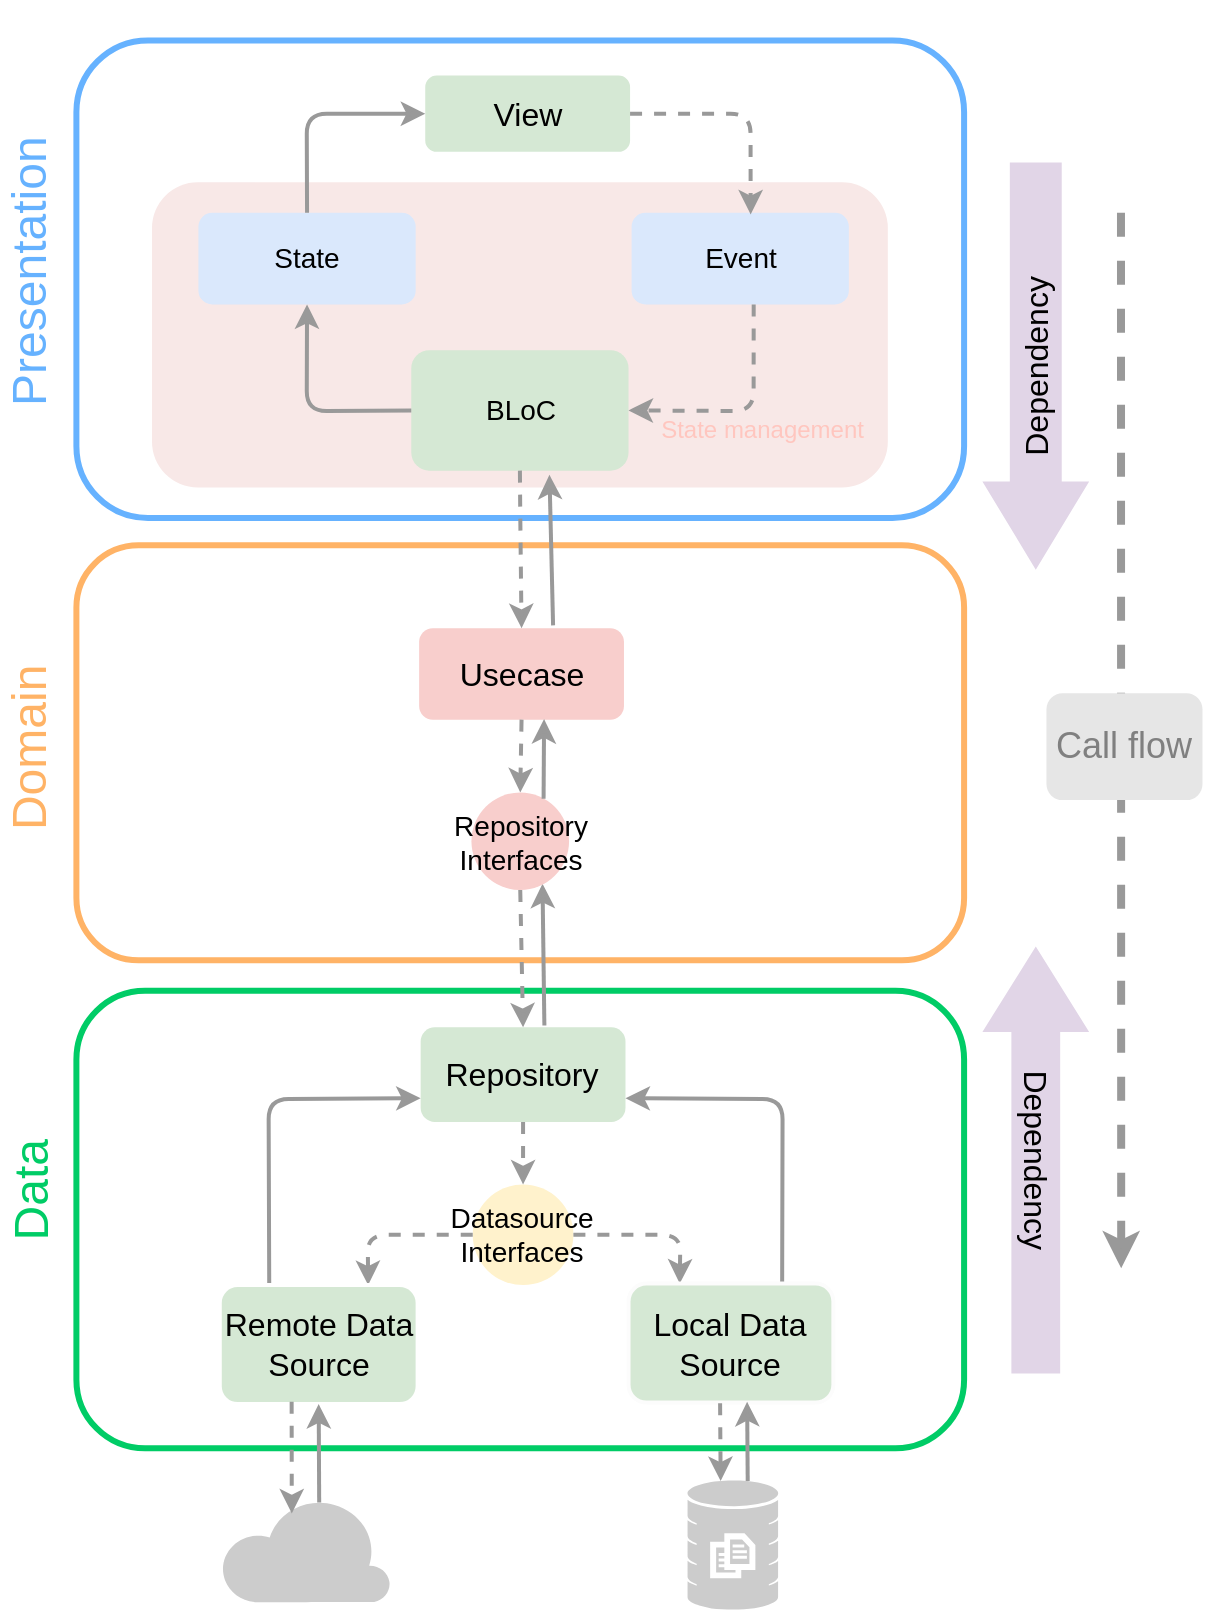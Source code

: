 <mxfile>
    <diagram id="899Ff32Y32sYMfXcTHe8" name="Page-1">
        <mxGraphModel dx="1017" dy="862" grid="1" gridSize="10" guides="1" tooltips="1" connect="1" arrows="1" fold="1" page="1" pageScale="1" pageWidth="827" pageHeight="1169" background="#ffffff" math="0" shadow="0">
            <root>
                <mxCell id="0"/>
                <mxCell id="1" parent="0"/>
                <mxCell id="281" value="" style="group" parent="1" vertex="1" connectable="0">
                    <mxGeometry x="20.066" y="23.253" width="601.174" height="784.747" as="geometry"/>
                </mxCell>
                <mxCell id="8" value="" style="rounded=1;whiteSpace=wrap;html=1;fillColor=#FFFFFF;fontColor=#333333;strokeWidth=3;strokeColor=#66B2FF;" parent="281" vertex="1">
                    <mxGeometry x="38.132" width="443.851" height="238.704" as="geometry"/>
                </mxCell>
                <mxCell id="2" value="&lt;h2 style=&quot;font-size: 16px;&quot;&gt;&lt;font color=&quot;#000000&quot; style=&quot;font-weight: normal; font-size: 16px;&quot;&gt;View&lt;/font&gt;&lt;/h2&gt;" style="rounded=1;whiteSpace=wrap;html=1;fillColor=#d5e8d4;strokeColor=none;fontStyle=0;fontSize=16;" parent="281" vertex="1">
                    <mxGeometry x="212.553" y="17.541" width="102.414" height="38.132" as="geometry"/>
                </mxCell>
                <mxCell id="13" style="edgeStyle=orthogonalEdgeStyle;rounded=0;orthogonalLoop=1;jettySize=auto;html=1;exitX=0.5;exitY=1;exitDx=0;exitDy=0;" parent="281" edge="1">
                    <mxGeometry relative="1" as="geometry">
                        <mxPoint x="279.123" y="293.613" as="sourcePoint"/>
                        <mxPoint x="279.123" y="293.613" as="targetPoint"/>
                    </mxGeometry>
                </mxCell>
                <mxCell id="18" value="" style="rounded=1;whiteSpace=wrap;html=1;fillColor=#FFFFFF;fontColor=#333333;strokeWidth=3;strokeColor=#FFB366;" parent="281" vertex="1">
                    <mxGeometry x="38.132" y="252.431" width="443.851" height="207.436" as="geometry"/>
                </mxCell>
                <mxCell id="21" value="" style="rounded=1;whiteSpace=wrap;html=1;fillColor=#FFFFFF;fontColor=#333333;strokeWidth=3;strokeColor=#00CC66;" parent="281" vertex="1">
                    <mxGeometry x="38.132" y="475.119" width="443.851" height="228.789" as="geometry"/>
                </mxCell>
                <mxCell id="22" value="&lt;h2 style=&quot;font-size: 16px;&quot;&gt;&lt;font color=&quot;#000000&quot; style=&quot;font-weight: normal; font-size: 16px;&quot;&gt;Repository&lt;/font&gt;&lt;/h2&gt;" style="rounded=1;whiteSpace=wrap;html=1;fillColor=#d5e8d4;strokeColor=none;fontStyle=0;fontSize=16;" parent="281" vertex="1">
                    <mxGeometry x="210.265" y="493.422" width="102.414" height="47.283" as="geometry"/>
                </mxCell>
                <mxCell id="27" value="Presentation" style="text;html=1;strokeColor=none;fillColor=none;align=center;verticalAlign=middle;whiteSpace=wrap;rounded=0;textDirection=ltr;direction=west;labelPosition=center;verticalLabelPosition=middle;horizontal=0;fontSize=24;fontColor=#66B2FF;" parent="281" vertex="1">
                    <mxGeometry y="-20" width="30.51" height="270" as="geometry"/>
                </mxCell>
                <mxCell id="28" value="Domain" style="text;html=1;strokeColor=none;fillColor=none;align=center;verticalAlign=middle;whiteSpace=wrap;rounded=0;textDirection=ltr;direction=west;labelPosition=center;verticalLabelPosition=middle;horizontal=0;fontSize=24;fontColor=#FFB366;" parent="281" vertex="1">
                    <mxGeometry y="292.088" width="30.505" height="122.021" as="geometry"/>
                </mxCell>
                <mxCell id="29" value="Data" style="text;html=1;strokeColor=none;fillColor=none;align=center;verticalAlign=middle;whiteSpace=wrap;rounded=0;textDirection=ltr;direction=west;labelPosition=center;verticalLabelPosition=middle;horizontal=0;fontSize=24;fontColor=#00CC66;" parent="281" vertex="1">
                    <mxGeometry y="513.251" width="30.505" height="122.021" as="geometry"/>
                </mxCell>
                <mxCell id="50" value="" style="html=1;aspect=fixed;strokeColor=none;shadow=0;align=center;verticalAlign=top;shape=mxgraph.gcp2.database_3;fontSize=20;fillColor=#CCCCCC;" parent="281" vertex="1">
                    <mxGeometry x="343.657" y="719.924" width="45.376" height="64.823" as="geometry"/>
                </mxCell>
                <mxCell id="61" value="&lt;h2&gt;&lt;span style=&quot;font-weight: normal ; font-size: 12px&quot;&gt;&lt;font style=&quot;font-size: 12px&quot;&gt;&lt;span&gt;State &lt;/span&gt;&lt;font style=&quot;font-size: 12px&quot;&gt;management&lt;/font&gt;&lt;span&gt;&amp;nbsp; &amp;nbsp;&lt;/span&gt;&lt;/font&gt;&lt;/span&gt;&lt;/h2&gt;" style="rounded=1;whiteSpace=wrap;html=1;align=right;verticalAlign=bottom;labelPosition=center;verticalLabelPosition=middle;fontSize=14;strokeColor=none;textDirection=ltr;horizontal=1;fillColor=#F8E8E7;fontColor=#FFC6BF;" parent="281" vertex="1">
                    <mxGeometry x="75.935" y="70.925" width="367.916" height="152.526" as="geometry"/>
                </mxCell>
                <mxCell id="20" value="&lt;h2 style=&quot;font-size: 16px;&quot;&gt;&lt;font color=&quot;#000000&quot; style=&quot;font-weight: normal; font-size: 16px;&quot;&gt;Usecase&lt;/font&gt;&lt;/h2&gt;" style="rounded=1;whiteSpace=wrap;html=1;fillColor=#f8cecc;strokeColor=none;fontStyle=0;fontSize=16;" parent="281" vertex="1">
                    <mxGeometry x="209.502" y="293.815" width="102.414" height="45.758" as="geometry"/>
                </mxCell>
                <mxCell id="70" value="&lt;font color=&quot;#000000&quot;&gt;BLoC&lt;br&gt;&lt;/font&gt;" style="rounded=1;whiteSpace=wrap;html=1;fontSize=14;align=center;verticalAlign=middle;fillColor=#d5e8d4;strokeColor=none;" parent="281" vertex="1">
                    <mxGeometry x="205.575" y="154.814" width="108.629" height="60.248" as="geometry"/>
                </mxCell>
                <mxCell id="73" value="&lt;font color=&quot;#000000&quot;&gt;Event&lt;/font&gt;" style="rounded=1;whiteSpace=wrap;html=1;fontSize=14;align=center;verticalAlign=middle;fillColor=#dae8fc;strokeColor=none;" parent="281" vertex="1">
                    <mxGeometry x="315.729" y="86.177" width="108.629" height="45.758" as="geometry"/>
                </mxCell>
                <mxCell id="75" value="&lt;font color=&quot;#000000&quot;&gt;State&lt;/font&gt;" style="rounded=1;whiteSpace=wrap;html=1;fontSize=14;align=center;verticalAlign=middle;fillColor=#dae8fc;strokeColor=none;" parent="281" vertex="1">
                    <mxGeometry x="99.142" y="86.177" width="108.629" height="45.758" as="geometry"/>
                </mxCell>
                <mxCell id="76" value="" style="html=1;labelBackgroundColor=#ffffff;startArrow=none;startFill=0;startSize=6;endArrow=classic;endFill=1;endSize=6;jettySize=auto;orthogonalLoop=1;strokeWidth=2;fontSize=14;entryX=0.5;entryY=1;entryDx=0;entryDy=0;exitX=0;exitY=0.5;exitDx=0;exitDy=0;fontColor=#999999;strokeColor=#999999;" parent="281" source="70" target="75" edge="1">
                    <mxGeometry width="60" height="60" relative="1" as="geometry">
                        <mxPoint x="217.35" y="253.956" as="sourcePoint"/>
                        <mxPoint x="263.108" y="208.198" as="targetPoint"/>
                        <Array as="points">
                            <mxPoint x="153.289" y="185.319"/>
                        </Array>
                    </mxGeometry>
                </mxCell>
                <mxCell id="77" value="" style="html=1;labelBackgroundColor=#ffffff;startArrow=none;startFill=0;startSize=6;endArrow=classic;endFill=1;endSize=6;jettySize=auto;orthogonalLoop=1;strokeWidth=2;fontSize=14;entryX=0;entryY=0.5;entryDx=0;entryDy=0;exitX=0.5;exitY=0;exitDx=0;exitDy=0;fontColor=#999999;strokeColor=#999999;" parent="281" source="75" target="2" edge="1">
                    <mxGeometry width="60" height="60" relative="1" as="geometry">
                        <mxPoint x="230.742" y="192.564" as="sourcePoint"/>
                        <mxPoint x="213.246" y="40.419" as="targetPoint"/>
                        <Array as="points">
                            <mxPoint x="153.289" y="36.606"/>
                        </Array>
                    </mxGeometry>
                </mxCell>
                <mxCell id="78" value="" style="html=1;labelBackgroundColor=#ffffff;startArrow=none;startFill=0;startSize=6;endArrow=classic;endFill=1;endSize=6;jettySize=auto;orthogonalLoop=1;strokeWidth=2;dashed=1;fontSize=14;entryX=0.548;entryY=0.017;entryDx=0;entryDy=0;exitX=1;exitY=0.5;exitDx=0;exitDy=0;fontColor=#999999;strokeColor=#999999;entryPerimeter=0;" parent="281" source="2" target="73" edge="1">
                    <mxGeometry width="60" height="60" relative="1" as="geometry">
                        <mxPoint x="311.153" y="36.606" as="sourcePoint"/>
                        <mxPoint x="220.872" y="48.046" as="targetPoint"/>
                        <Array as="points">
                            <mxPoint x="375.214" y="36.606"/>
                        </Array>
                    </mxGeometry>
                </mxCell>
                <mxCell id="80" value="" style="html=1;labelBackgroundColor=#ffffff;startArrow=none;startFill=0;startSize=6;endArrow=classic;endFill=1;endSize=6;jettySize=auto;orthogonalLoop=1;strokeWidth=2;dashed=1;fontSize=14;entryX=1;entryY=0.5;entryDx=0;entryDy=0;fontColor=#999999;strokeColor=#999999;exitX=0.562;exitY=1;exitDx=0;exitDy=0;exitPerimeter=0;" parent="281" source="73" target="70" edge="1">
                    <mxGeometry width="60" height="60" relative="1" as="geometry">
                        <mxPoint x="375.214" y="131.935" as="sourcePoint"/>
                        <mxPoint x="388.985" y="94.582" as="targetPoint"/>
                        <Array as="points">
                            <mxPoint x="376.74" y="185.319"/>
                        </Array>
                    </mxGeometry>
                </mxCell>
                <mxCell id="82" value="" style="html=1;labelBackgroundColor=#ffffff;startArrow=none;startFill=0;startSize=6;endArrow=classic;endFill=1;endSize=6;jettySize=auto;orthogonalLoop=1;strokeWidth=2;dashed=1;fontSize=14;entryX=0.5;entryY=0;entryDx=0;entryDy=0;exitX=0.5;exitY=1;exitDx=0;exitDy=0;fontColor=#999999;strokeColor=#999999;" parent="281" source="20" target="111" edge="1">
                    <mxGeometry width="60" height="60" relative="1" as="geometry">
                        <mxPoint x="221.483" y="357.102" as="sourcePoint"/>
                        <mxPoint x="226.173" y="506.387" as="targetPoint"/>
                        <Array as="points"/>
                    </mxGeometry>
                </mxCell>
                <mxCell id="89" value="" style="html=1;labelBackgroundColor=#ffffff;startArrow=none;startFill=0;startSize=6;endArrow=classic;endFill=1;endSize=6;jettySize=auto;orthogonalLoop=1;strokeWidth=4;dashed=1;fontSize=14;fontColor=#999999;strokeColor=#999999;exitX=0.5;exitY=1;exitDx=0;exitDy=0;" parent="281" edge="1">
                    <mxGeometry width="60" height="60" relative="1" as="geometry">
                        <mxPoint x="560.423" y="86.177" as="sourcePoint"/>
                        <mxPoint x="560.534" y="613.918" as="targetPoint"/>
                    </mxGeometry>
                </mxCell>
                <mxCell id="90" value="&lt;font color=&quot;#000000&quot;&gt;Datasource Interfaces&lt;/font&gt;" style="ellipse;whiteSpace=wrap;html=1;aspect=fixed;rounded=1;fontSize=14;align=center;verticalAlign=middle;fillColor=#fff2cc;strokeColor=none;" parent="281" vertex="1">
                    <mxGeometry x="236.301" y="571.973" width="50.333" height="50.333" as="geometry"/>
                </mxCell>
                <mxCell id="97" value="" style="endArrow=classic;html=1;fontSize=14;fontColor=#000000;strokeColor=#999999;strokeWidth=2;entryX=0;entryY=0.75;entryDx=0;entryDy=0;exitX=0.25;exitY=0;exitDx=0;exitDy=0;" parent="281" source="33" target="22" edge="1">
                    <mxGeometry width="50" height="50" relative="1" as="geometry">
                        <mxPoint x="143.375" y="552.908" as="sourcePoint"/>
                        <mxPoint x="268.446" y="446.902" as="targetPoint"/>
                        <Array as="points">
                            <mxPoint x="134.223" y="529.266"/>
                        </Array>
                    </mxGeometry>
                </mxCell>
                <mxCell id="98" value="" style="endArrow=classic;html=1;fontSize=14;fontColor=#000000;strokeColor=#999999;strokeWidth=2;entryX=1;entryY=0.75;entryDx=0;entryDy=0;exitX=0.75;exitY=0;exitDx=0;exitDy=0;" parent="281" source="32" target="22" edge="1">
                    <mxGeometry width="50" height="50" relative="1" as="geometry">
                        <mxPoint x="380.282" y="552.908" as="sourcePoint"/>
                        <mxPoint x="217.891" y="543.375" as="targetPoint"/>
                        <Array as="points">
                            <mxPoint x="391.23" y="529.266"/>
                        </Array>
                    </mxGeometry>
                </mxCell>
                <mxCell id="102" value="&lt;h2&gt;&lt;font style=&quot;font-weight: normal&quot;&gt;Call flow&lt;/font&gt;&lt;/h2&gt;" style="rounded=1;whiteSpace=wrap;html=1;strokeColor=none;fontStyle=0;fillColor=#E6E6E6;fontColor=#808080;" parent="281" vertex="1">
                    <mxGeometry x="523.165" y="326.406" width="78.01" height="53.384" as="geometry"/>
                </mxCell>
                <mxCell id="103" value="" style="verticalLabelPosition=bottom;html=1;verticalAlign=top;align=center;strokeColor=none;shape=mxgraph.azure.cloud;rounded=1;fontSize=14;fillColor=#CCCCCC;" parent="281" vertex="1">
                    <mxGeometry x="110.154" y="728.313" width="85.132" height="52.622" as="geometry"/>
                </mxCell>
                <mxCell id="106" value="" style="html=1;labelBackgroundColor=#ffffff;startArrow=none;startFill=0;startSize=6;endArrow=classic;endFill=1;endSize=6;jettySize=auto;orthogonalLoop=1;strokeWidth=2;dashed=1;fontSize=14;entryX=0.75;entryY=0;entryDx=0;entryDy=0;exitX=0;exitY=0.5;exitDx=0;exitDy=0;fontColor=#999999;strokeColor=#999999;" parent="281" source="90" target="33" edge="1">
                    <mxGeometry width="60" height="60" relative="1" as="geometry">
                        <mxPoint x="217.129" y="385.129" as="sourcePoint"/>
                        <mxPoint x="217.891" y="519.733" as="targetPoint"/>
                        <Array as="points">
                            <mxPoint x="183.794" y="597.14"/>
                        </Array>
                    </mxGeometry>
                </mxCell>
                <mxCell id="107" value="" style="html=1;labelBackgroundColor=#ffffff;startArrow=none;startFill=0;startSize=6;endArrow=classic;endFill=1;endSize=6;jettySize=auto;orthogonalLoop=1;strokeWidth=2;dashed=1;fontSize=14;entryX=0.25;entryY=0;entryDx=0;entryDy=0;exitX=1;exitY=0.5;exitDx=0;exitDy=0;fontColor=#999999;strokeColor=#999999;" parent="281" source="90" target="32" edge="1">
                    <mxGeometry width="60" height="60" relative="1" as="geometry">
                        <mxPoint x="246.978" y="596.378" as="sourcePoint"/>
                        <mxPoint x="191.636" y="629.933" as="targetPoint"/>
                        <Array as="points">
                            <mxPoint x="340.133" y="597.14"/>
                        </Array>
                    </mxGeometry>
                </mxCell>
                <mxCell id="108" value="" style="html=1;labelBackgroundColor=#ffffff;startArrow=none;startFill=0;startSize=6;endArrow=classic;endFill=1;endSize=6;jettySize=auto;orthogonalLoop=1;strokeWidth=2;dashed=1;fontSize=14;entryX=0.5;entryY=0;entryDx=0;entryDy=0;exitX=0.5;exitY=1;exitDx=0;exitDy=0;fontColor=#999999;strokeColor=#999999;" parent="281" source="22" target="90" edge="1">
                    <mxGeometry width="60" height="60" relative="1" as="geometry">
                        <mxPoint x="246.978" y="596.378" as="sourcePoint"/>
                        <mxPoint x="191.636" y="629.933" as="targetPoint"/>
                        <Array as="points"/>
                    </mxGeometry>
                </mxCell>
                <mxCell id="115" value="" style="endArrow=classic;html=1;fontSize=14;fontColor=#000000;strokeColor=#999999;strokeWidth=2;exitX=0.604;exitY=-0.02;exitDx=0;exitDy=0;entryX=0.728;entryY=0.934;entryDx=0;entryDy=0;entryPerimeter=0;exitPerimeter=0;" parent="281" source="22" target="111" edge="1">
                    <mxGeometry width="50" height="50" relative="1" as="geometry">
                        <mxPoint x="268.278" y="396.568" as="sourcePoint"/>
                        <mxPoint x="334.135" y="437.369" as="targetPoint"/>
                        <Array as="points"/>
                    </mxGeometry>
                </mxCell>
                <mxCell id="118" value="" style="html=1;labelBackgroundColor=#ffffff;startArrow=none;startFill=0;startSize=6;endArrow=classic;endFill=1;endSize=6;jettySize=auto;orthogonalLoop=1;strokeWidth=2;dashed=1;fontSize=14;entryX=0.5;entryY=0;entryDx=0;entryDy=0;exitX=0.5;exitY=1;exitDx=0;exitDy=0;fontColor=#999999;strokeColor=#999999;" parent="281" source="111" target="22" edge="1">
                    <mxGeometry width="60" height="60" relative="1" as="geometry">
                        <mxPoint x="217.129" y="334.032" as="sourcePoint"/>
                        <mxPoint x="250.483" y="390.975" as="targetPoint"/>
                        <Array as="points"/>
                    </mxGeometry>
                </mxCell>
                <mxCell id="111" value="&lt;font&gt;Repository Interfaces&lt;/font&gt;" style="ellipse;whiteSpace=wrap;html=1;aspect=fixed;rounded=1;fontSize=14;align=center;verticalAlign=middle;fillColor=#f8cecc;strokeColor=none;fontColor=#000000;" parent="281" vertex="1">
                    <mxGeometry x="235.653" y="375.977" width="48.808" height="48.808" as="geometry"/>
                </mxCell>
                <mxCell id="122" value="" style="endArrow=classic;html=1;fontSize=14;fontColor=#000000;strokeColor=#999999;strokeWidth=2;entryX=0.636;entryY=1.035;entryDx=0;entryDy=0;exitX=0.654;exitY=-0.03;exitDx=0;exitDy=0;entryPerimeter=0;exitPerimeter=0;" parent="281" source="20" target="70" edge="1">
                    <mxGeometry width="50" height="50" relative="1" as="geometry">
                        <mxPoint x="267.516" y="292.088" as="sourcePoint"/>
                        <mxPoint x="267.516" y="222.688" as="targetPoint"/>
                        <Array as="points"/>
                    </mxGeometry>
                </mxCell>
                <mxCell id="33" value="&lt;h2 style=&quot;font-size: 16px&quot;&gt;&lt;font color=&quot;#000000&quot; style=&quot;font-weight: normal ; font-size: 16px&quot;&gt;Remote Data Source&lt;/font&gt;&lt;/h2&gt;" style="rounded=1;whiteSpace=wrap;html=1;fillColor=#d5e8d4;strokeColor=#FFFFFF;fontStyle=0;fontSize=16;strokeWidth=2;spacingLeft=1;spacingRight=1;" parent="281" vertex="1">
                    <mxGeometry x="109.819" y="622.307" width="98.921" height="59.485" as="geometry"/>
                </mxCell>
                <mxCell id="104" value="" style="endArrow=classic;html=1;fontSize=14;fontColor=#000000;strokeColor=#999999;strokeWidth=2;entryX=0.5;entryY=1;entryDx=0;entryDy=0;exitX=0.58;exitY=0.05;exitDx=0;exitDy=0;exitPerimeter=0;" parent="281" source="103" target="33" edge="1">
                    <mxGeometry width="50" height="50" relative="1" as="geometry">
                        <mxPoint x="151.474" y="627.04" as="sourcePoint"/>
                        <mxPoint x="151.001" y="585.701" as="targetPoint"/>
                    </mxGeometry>
                </mxCell>
                <mxCell id="212" value="" style="html=1;labelBackgroundColor=#ffffff;startArrow=none;startFill=0;startSize=6;endArrow=classic;endFill=1;endSize=6;jettySize=auto;orthogonalLoop=1;strokeWidth=2;dashed=1;fontSize=14;exitX=0.5;exitY=1;exitDx=0;exitDy=0;fontColor=#999999;strokeColor=#999999;entryX=0.5;entryY=0;entryDx=0;entryDy=0;" parent="281" source="70" target="20" edge="1">
                    <mxGeometry width="60" height="60" relative="1" as="geometry">
                        <mxPoint x="205.575" y="200" as="sourcePoint"/>
                        <mxPoint x="259.889" y="276.072" as="targetPoint"/>
                        <Array as="points">
                            <mxPoint x="260.057" y="236.416"/>
                        </Array>
                    </mxGeometry>
                </mxCell>
                <mxCell id="32" value="&lt;h2 style=&quot;font-size: 16px&quot;&gt;&lt;font color=&quot;#000000&quot; style=&quot;font-weight: normal ; font-size: 16px&quot;&gt;Local Data Source&lt;/font&gt;&lt;/h2&gt;" style="rounded=1;whiteSpace=wrap;html=1;fillColor=#d5e8d4;strokeColor=#FCFCFC;fontStyle=0;fontSize=16;spacingLeft=1;spacingRight=1;strokeWidth=2;" parent="281" vertex="1">
                    <mxGeometry x="314.204" y="621.544" width="102.414" height="59.485" as="geometry"/>
                </mxCell>
                <mxCell id="105" value="" style="endArrow=classic;html=1;fontSize=14;fontColor=#000000;strokeColor=#999999;strokeWidth=2;entryX=0.579;entryY=0.994;entryDx=0;entryDy=0;exitX=0.664;exitY=0.005;exitDx=0;exitDy=0;exitPerimeter=0;entryPerimeter=0;" parent="281" source="50" target="32" edge="1">
                    <mxGeometry width="50" height="50" relative="1" as="geometry">
                        <mxPoint x="388.103" y="627.943" as="sourcePoint"/>
                        <mxPoint x="387.638" y="585.701" as="targetPoint"/>
                    </mxGeometry>
                </mxCell>
                <mxCell id="230" value="Dependency" style="shape=singleArrow;direction=south;whiteSpace=wrap;html=1;fillColor=#e1d5e7;strokeColor=none;align=center;verticalAlign=middle;horizontal=0;fontColor=#000000;fontSize=16;arrowWidth=0.486;arrowSize=0.217;" parent="281" vertex="1">
                    <mxGeometry x="491.134" y="61.01" width="53.384" height="203.622" as="geometry"/>
                </mxCell>
                <mxCell id="231" value="Dependency" style="shape=singleArrow;direction=south;whiteSpace=wrap;html=1;fillColor=#e1d5e7;strokeColor=none;align=center;verticalAlign=middle;horizontal=0;fontColor=#000000;rotation=-180;fontSize=16;arrowWidth=0.457;arrowSize=0.2;" parent="281" vertex="1">
                    <mxGeometry x="491.134" y="453.003" width="53.384" height="213.537" as="geometry"/>
                </mxCell>
                <mxCell id="279" value="" style="html=1;labelBackgroundColor=#ffffff;startArrow=none;startFill=0;startSize=6;endArrow=classic;endFill=1;endSize=6;jettySize=auto;orthogonalLoop=1;strokeWidth=2;dashed=1;fontSize=14;exitX=0.447;exitY=1.006;exitDx=0;exitDy=0;fontColor=#999999;strokeColor=#999999;exitPerimeter=0;entryX=0.366;entryY=0.005;entryDx=0;entryDy=0;entryPerimeter=0;" parent="281" source="32" target="50" edge="1">
                    <mxGeometry width="60" height="60" relative="1" as="geometry">
                        <mxPoint x="296.273" y="606.779" as="sourcePoint"/>
                        <mxPoint x="357.801" y="678.723" as="targetPoint"/>
                    </mxGeometry>
                </mxCell>
                <mxCell id="280" value="" style="html=1;labelBackgroundColor=#ffffff;startArrow=none;startFill=0;startSize=6;endArrow=classic;endFill=1;endSize=6;jettySize=auto;orthogonalLoop=1;strokeWidth=2;dashed=1;fontSize=14;fontColor=#999999;strokeColor=#999999;entryX=0.419;entryY=0.155;entryDx=0;entryDy=0;entryPerimeter=0;" parent="281" target="103" edge="1">
                    <mxGeometry width="60" height="60" relative="1" as="geometry">
                        <mxPoint x="145.753" y="680.651" as="sourcePoint"/>
                        <mxPoint x="146.038" y="719.891" as="targetPoint"/>
                    </mxGeometry>
                </mxCell>
                <mxCell id="326" value="" style="endArrow=classic;html=1;fontSize=14;fontColor=#000000;strokeColor=#999999;strokeWidth=2;exitX=0.739;exitY=0.064;exitDx=0;exitDy=0;entryX=0.61;entryY=0.994;entryDx=0;entryDy=0;entryPerimeter=0;exitPerimeter=0;" parent="281" source="111" target="20" edge="1">
                    <mxGeometry width="50" height="50" relative="1" as="geometry">
                        <mxPoint x="301.053" y="446.887" as="sourcePoint"/>
                        <mxPoint x="300.115" y="375.974" as="targetPoint"/>
                        <Array as="points"/>
                    </mxGeometry>
                </mxCell>
            </root>
        </mxGraphModel>
    </diagram>
</mxfile>